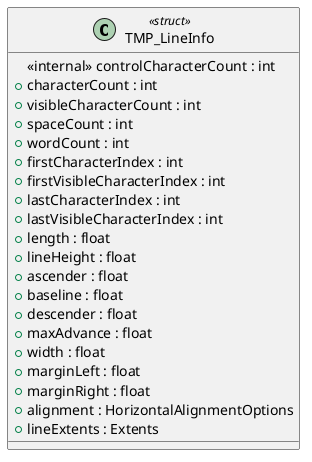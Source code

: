 @startuml
class TMP_LineInfo <<struct>> {
    <<internal>> controlCharacterCount : int
    + characterCount : int
    + visibleCharacterCount : int
    + spaceCount : int
    + wordCount : int
    + firstCharacterIndex : int
    + firstVisibleCharacterIndex : int
    + lastCharacterIndex : int
    + lastVisibleCharacterIndex : int
    + length : float
    + lineHeight : float
    + ascender : float
    + baseline : float
    + descender : float
    + maxAdvance : float
    + width : float
    + marginLeft : float
    + marginRight : float
    + alignment : HorizontalAlignmentOptions
    + lineExtents : Extents
}
@enduml
